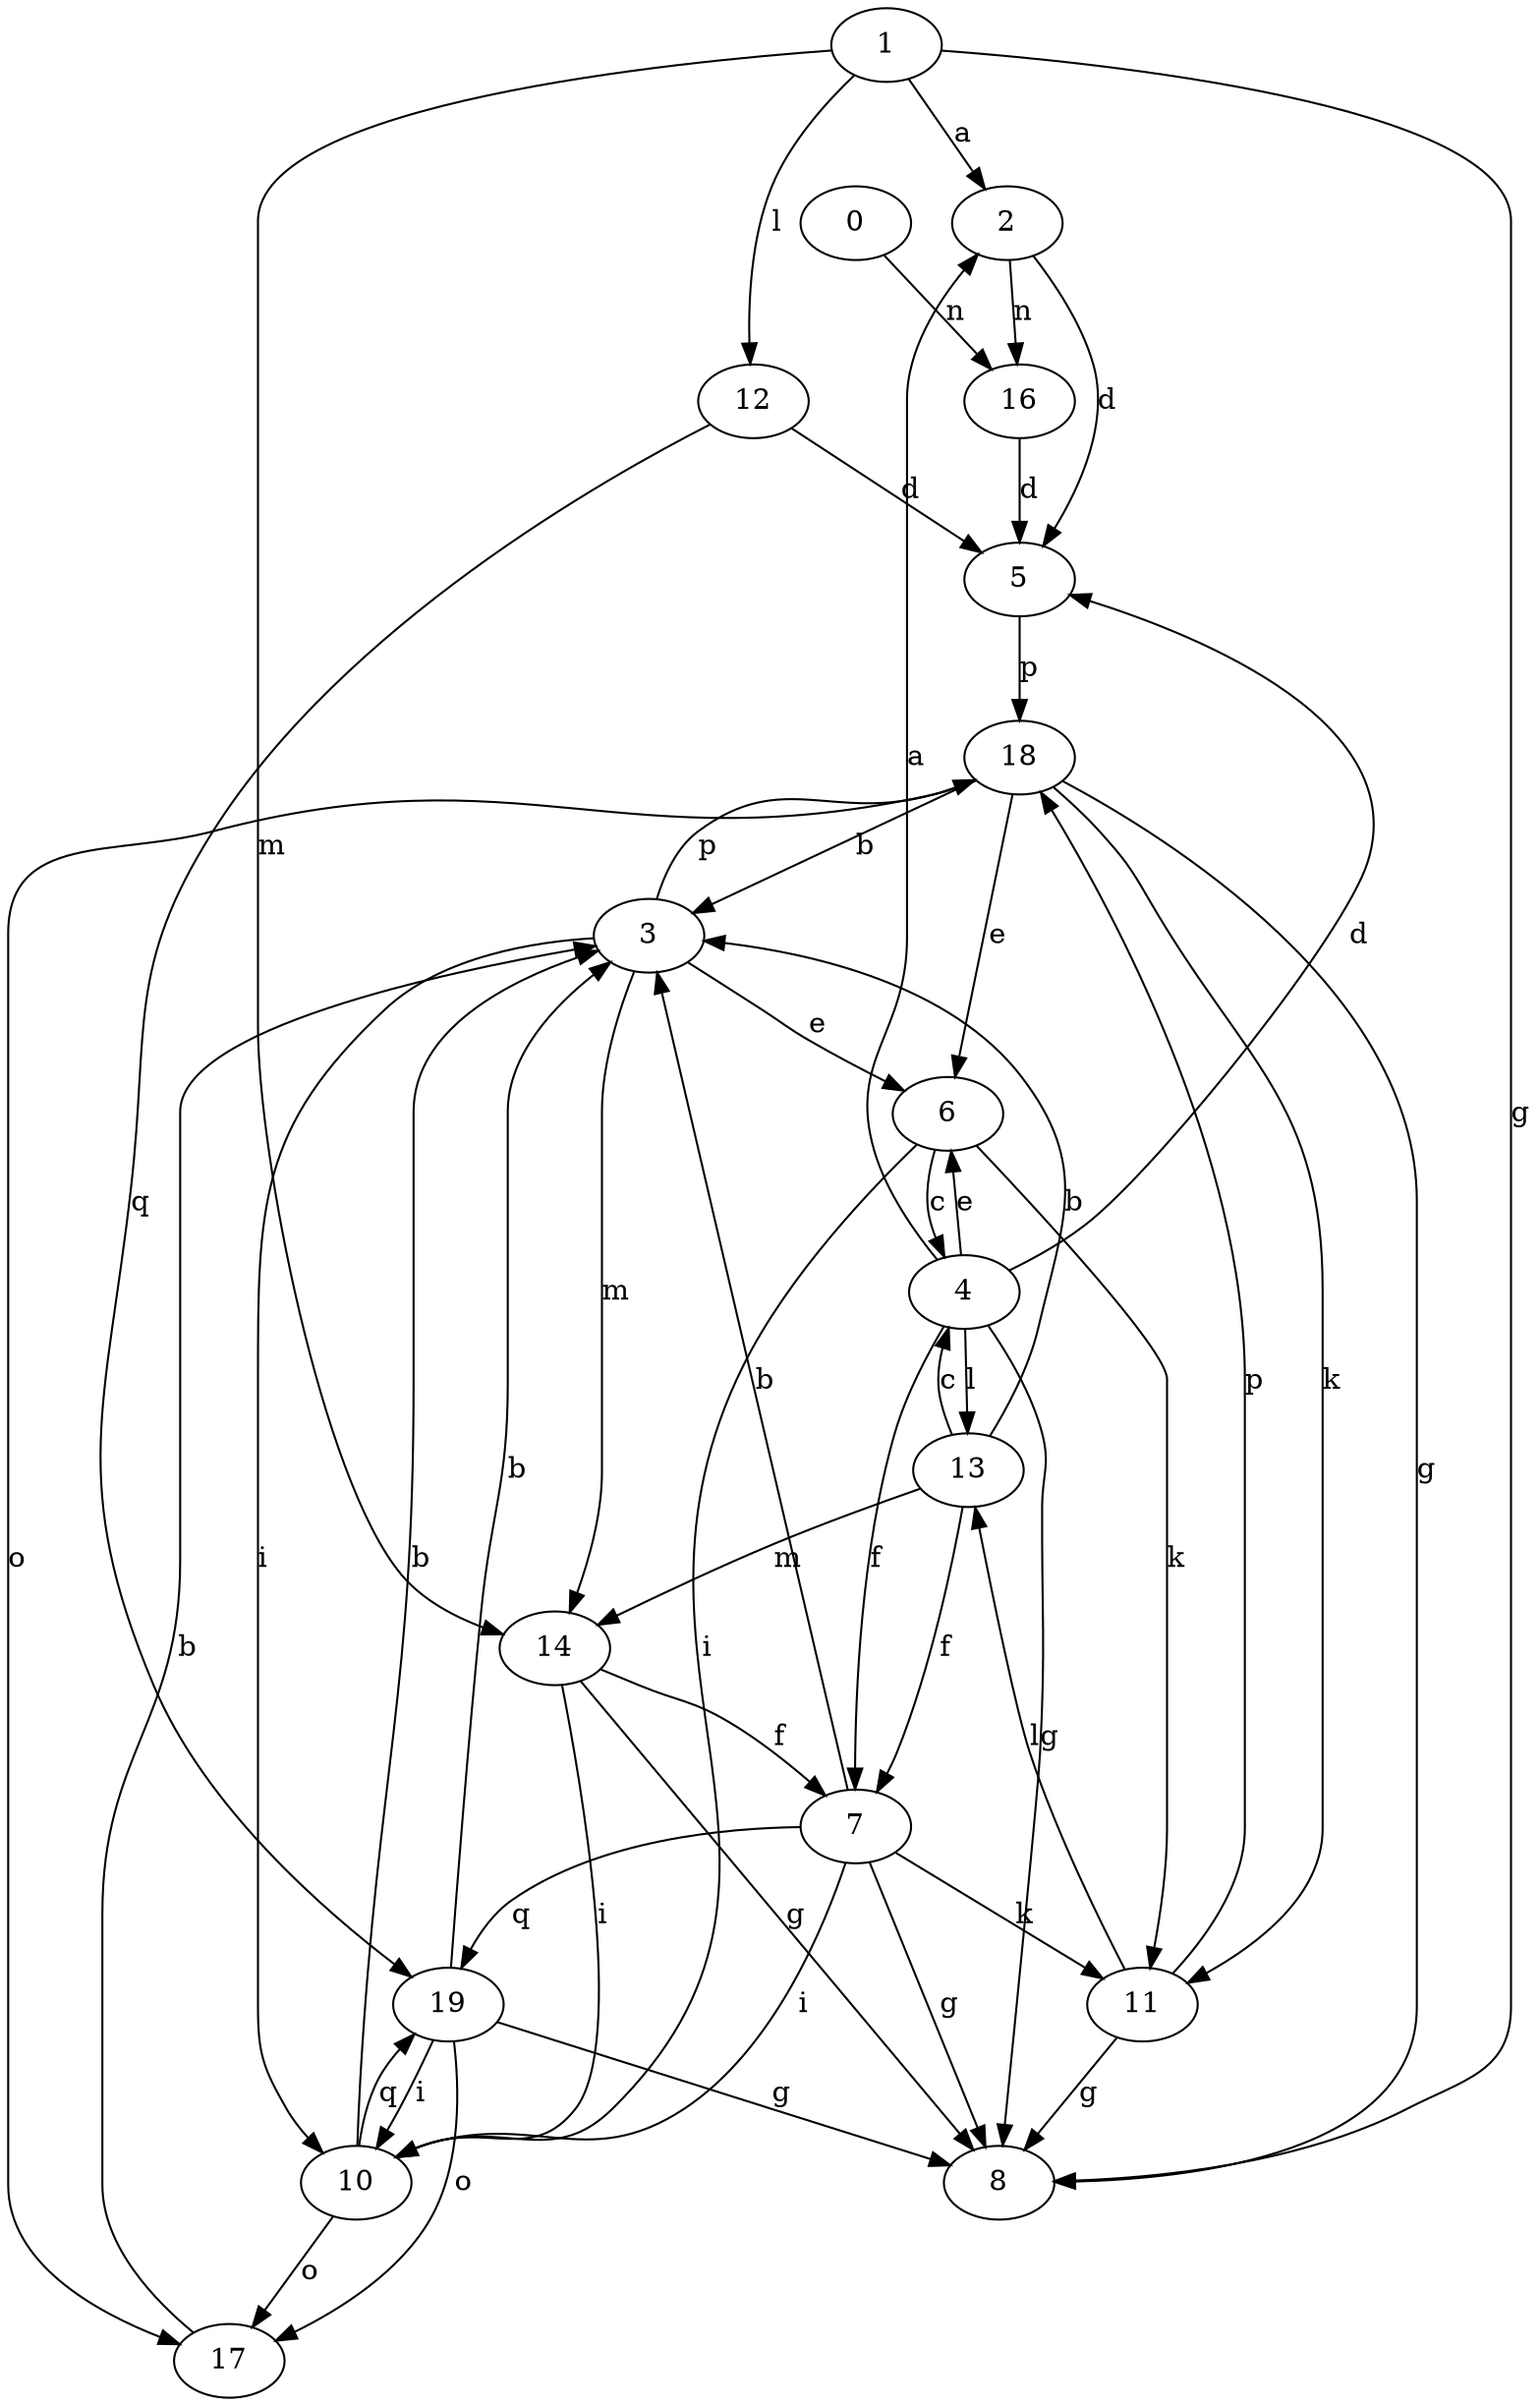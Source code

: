strict digraph  {
1;
2;
3;
4;
5;
6;
7;
8;
10;
11;
12;
13;
14;
16;
0;
17;
18;
19;
1 -> 2  [label=a];
1 -> 8  [label=g];
1 -> 12  [label=l];
1 -> 14  [label=m];
2 -> 5  [label=d];
2 -> 16  [label=n];
3 -> 6  [label=e];
3 -> 10  [label=i];
3 -> 14  [label=m];
3 -> 18  [label=p];
4 -> 2  [label=a];
4 -> 5  [label=d];
4 -> 6  [label=e];
4 -> 7  [label=f];
4 -> 8  [label=g];
4 -> 13  [label=l];
5 -> 18  [label=p];
6 -> 4  [label=c];
6 -> 10  [label=i];
6 -> 11  [label=k];
7 -> 3  [label=b];
7 -> 8  [label=g];
7 -> 10  [label=i];
7 -> 11  [label=k];
7 -> 19  [label=q];
10 -> 3  [label=b];
10 -> 17  [label=o];
10 -> 19  [label=q];
11 -> 8  [label=g];
11 -> 13  [label=l];
11 -> 18  [label=p];
12 -> 5  [label=d];
12 -> 19  [label=q];
13 -> 3  [label=b];
13 -> 4  [label=c];
13 -> 7  [label=f];
13 -> 14  [label=m];
14 -> 7  [label=f];
14 -> 8  [label=g];
14 -> 10  [label=i];
16 -> 5  [label=d];
0 -> 16  [label=n];
17 -> 3  [label=b];
18 -> 3  [label=b];
18 -> 6  [label=e];
18 -> 8  [label=g];
18 -> 11  [label=k];
18 -> 17  [label=o];
19 -> 3  [label=b];
19 -> 8  [label=g];
19 -> 10  [label=i];
19 -> 17  [label=o];
}
